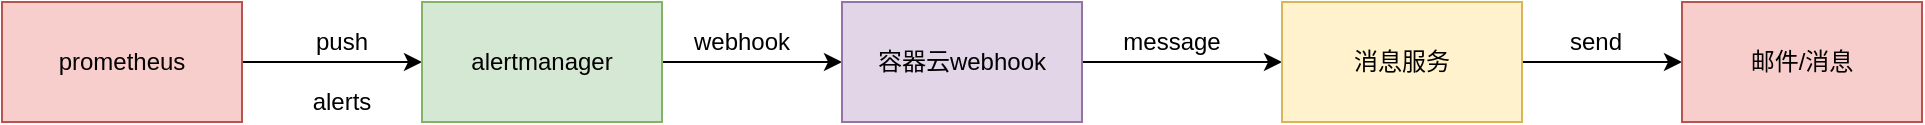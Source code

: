 <mxfile version="15.3.1" type="github">
  <diagram id="cMm4M27kHHUs0Oj-cNqa" name="Page-1">
    <mxGraphModel dx="1295" dy="726" grid="1" gridSize="10" guides="1" tooltips="1" connect="1" arrows="1" fold="1" page="1" pageScale="1" pageWidth="827" pageHeight="1169" math="0" shadow="0">
      <root>
        <mxCell id="0" />
        <mxCell id="1" parent="0" />
        <mxCell id="NVyM13x4TOb-Q6vKccQO-3" style="edgeStyle=orthogonalEdgeStyle;rounded=0;orthogonalLoop=1;jettySize=auto;html=1;entryX=0;entryY=0.5;entryDx=0;entryDy=0;" edge="1" parent="1" source="NVyM13x4TOb-Q6vKccQO-1" target="NVyM13x4TOb-Q6vKccQO-2">
          <mxGeometry relative="1" as="geometry" />
        </mxCell>
        <mxCell id="NVyM13x4TOb-Q6vKccQO-1" value="prometheus" style="rounded=0;whiteSpace=wrap;html=1;fillColor=#f8cecc;strokeColor=#b85450;" vertex="1" parent="1">
          <mxGeometry x="50" y="230" width="120" height="60" as="geometry" />
        </mxCell>
        <mxCell id="NVyM13x4TOb-Q6vKccQO-8" style="edgeStyle=orthogonalEdgeStyle;rounded=0;orthogonalLoop=1;jettySize=auto;html=1;exitX=1;exitY=0.5;exitDx=0;exitDy=0;entryX=0;entryY=0.5;entryDx=0;entryDy=0;" edge="1" parent="1" source="NVyM13x4TOb-Q6vKccQO-2" target="NVyM13x4TOb-Q6vKccQO-7">
          <mxGeometry relative="1" as="geometry" />
        </mxCell>
        <mxCell id="NVyM13x4TOb-Q6vKccQO-2" value="alertmanager" style="rounded=0;whiteSpace=wrap;html=1;fillColor=#d5e8d4;strokeColor=#82b366;" vertex="1" parent="1">
          <mxGeometry x="260" y="230" width="120" height="60" as="geometry" />
        </mxCell>
        <mxCell id="NVyM13x4TOb-Q6vKccQO-4" value="push" style="text;html=1;strokeColor=none;fillColor=none;align=center;verticalAlign=middle;whiteSpace=wrap;rounded=0;" vertex="1" parent="1">
          <mxGeometry x="200" y="240" width="40" height="20" as="geometry" />
        </mxCell>
        <mxCell id="NVyM13x4TOb-Q6vKccQO-6" value="alerts" style="text;html=1;strokeColor=none;fillColor=none;align=center;verticalAlign=middle;whiteSpace=wrap;rounded=0;" vertex="1" parent="1">
          <mxGeometry x="200" y="270" width="40" height="20" as="geometry" />
        </mxCell>
        <mxCell id="NVyM13x4TOb-Q6vKccQO-11" style="edgeStyle=orthogonalEdgeStyle;rounded=0;orthogonalLoop=1;jettySize=auto;html=1;exitX=1;exitY=0.5;exitDx=0;exitDy=0;entryX=0;entryY=0.5;entryDx=0;entryDy=0;" edge="1" parent="1" source="NVyM13x4TOb-Q6vKccQO-7" target="NVyM13x4TOb-Q6vKccQO-10">
          <mxGeometry relative="1" as="geometry" />
        </mxCell>
        <mxCell id="NVyM13x4TOb-Q6vKccQO-7" value="容器云webhook" style="rounded=0;whiteSpace=wrap;html=1;fillColor=#e1d5e7;strokeColor=#9673a6;" vertex="1" parent="1">
          <mxGeometry x="470" y="230" width="120" height="60" as="geometry" />
        </mxCell>
        <mxCell id="NVyM13x4TOb-Q6vKccQO-9" value="webhook" style="text;html=1;strokeColor=none;fillColor=none;align=center;verticalAlign=middle;whiteSpace=wrap;rounded=0;" vertex="1" parent="1">
          <mxGeometry x="400" y="240" width="40" height="20" as="geometry" />
        </mxCell>
        <mxCell id="NVyM13x4TOb-Q6vKccQO-14" style="edgeStyle=orthogonalEdgeStyle;rounded=0;orthogonalLoop=1;jettySize=auto;html=1;exitX=1;exitY=0.5;exitDx=0;exitDy=0;entryX=0;entryY=0.5;entryDx=0;entryDy=0;" edge="1" parent="1" source="NVyM13x4TOb-Q6vKccQO-10" target="NVyM13x4TOb-Q6vKccQO-13">
          <mxGeometry relative="1" as="geometry" />
        </mxCell>
        <mxCell id="NVyM13x4TOb-Q6vKccQO-10" value="消息服务" style="rounded=0;whiteSpace=wrap;html=1;fillColor=#fff2cc;strokeColor=#d6b656;" vertex="1" parent="1">
          <mxGeometry x="690" y="230" width="120" height="60" as="geometry" />
        </mxCell>
        <mxCell id="NVyM13x4TOb-Q6vKccQO-12" value="message" style="text;html=1;strokeColor=none;fillColor=none;align=center;verticalAlign=middle;whiteSpace=wrap;rounded=0;" vertex="1" parent="1">
          <mxGeometry x="610" y="240" width="50" height="20" as="geometry" />
        </mxCell>
        <mxCell id="NVyM13x4TOb-Q6vKccQO-13" value="邮件/消息" style="rounded=0;whiteSpace=wrap;html=1;fillColor=#f8cecc;strokeColor=#b85450;" vertex="1" parent="1">
          <mxGeometry x="890" y="230" width="120" height="60" as="geometry" />
        </mxCell>
        <mxCell id="NVyM13x4TOb-Q6vKccQO-15" value="send" style="text;html=1;strokeColor=none;fillColor=none;align=center;verticalAlign=middle;whiteSpace=wrap;rounded=0;" vertex="1" parent="1">
          <mxGeometry x="827" y="240" width="40" height="20" as="geometry" />
        </mxCell>
      </root>
    </mxGraphModel>
  </diagram>
</mxfile>
